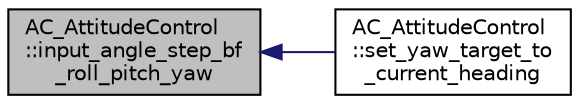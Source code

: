 digraph "AC_AttitudeControl::input_angle_step_bf_roll_pitch_yaw"
{
 // INTERACTIVE_SVG=YES
  edge [fontname="Helvetica",fontsize="10",labelfontname="Helvetica",labelfontsize="10"];
  node [fontname="Helvetica",fontsize="10",shape=record];
  rankdir="LR";
  Node1 [label="AC_AttitudeControl\l::input_angle_step_bf\l_roll_pitch_yaw",height=0.2,width=0.4,color="black", fillcolor="grey75", style="filled", fontcolor="black"];
  Node1 -> Node2 [dir="back",color="midnightblue",fontsize="10",style="solid",fontname="Helvetica"];
  Node2 [label="AC_AttitudeControl\l::set_yaw_target_to\l_current_heading",height=0.2,width=0.4,color="black", fillcolor="white", style="filled",URL="$classAC__AttitudeControl.html#a5d0d15f6a4e5321e8102528b1a67fa0a"];
}
